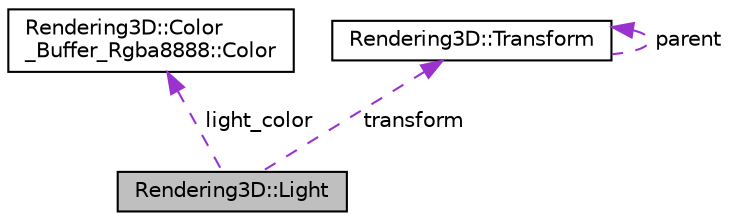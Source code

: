 digraph "Rendering3D::Light"
{
 // LATEX_PDF_SIZE
  edge [fontname="Helvetica",fontsize="10",labelfontname="Helvetica",labelfontsize="10"];
  node [fontname="Helvetica",fontsize="10",shape=record];
  Node1 [label="Rendering3D::Light",height=0.2,width=0.4,color="black", fillcolor="grey75", style="filled", fontcolor="black",tooltip="The light base class."];
  Node2 -> Node1 [dir="back",color="darkorchid3",fontsize="10",style="dashed",label=" light_color" ,fontname="Helvetica"];
  Node2 [label="Rendering3D::Color\l_Buffer_Rgba8888::Color",height=0.2,width=0.4,color="black", fillcolor="white", style="filled",URL="$struct_rendering3_d_1_1_color___buffer___rgba8888_1_1_color.html",tooltip=" "];
  Node3 -> Node1 [dir="back",color="darkorchid3",fontsize="10",style="dashed",label=" transform" ,fontname="Helvetica"];
  Node3 [label="Rendering3D::Transform",height=0.2,width=0.4,color="black", fillcolor="white", style="filled",URL="$struct_rendering3_d_1_1_transform.html",tooltip="Transform data."];
  Node3 -> Node3 [dir="back",color="darkorchid3",fontsize="10",style="dashed",label=" parent" ,fontname="Helvetica"];
}
